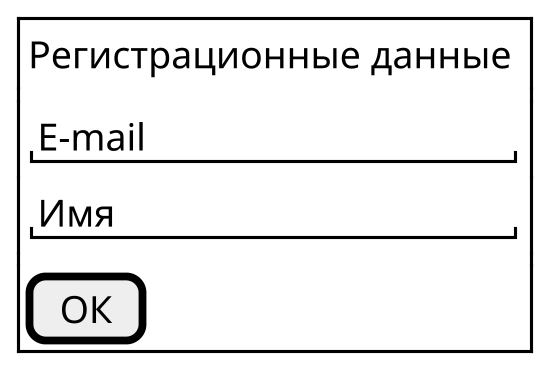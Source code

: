 @startsalt
skinparam dpi 300
{{+
    {{ Регистрационные данные }}
    {{ }}
    {{ "E-mail             " }}
    {{ "Имя                " }}
    {{ }}
    [ ОК ]
}}
@endsalt
